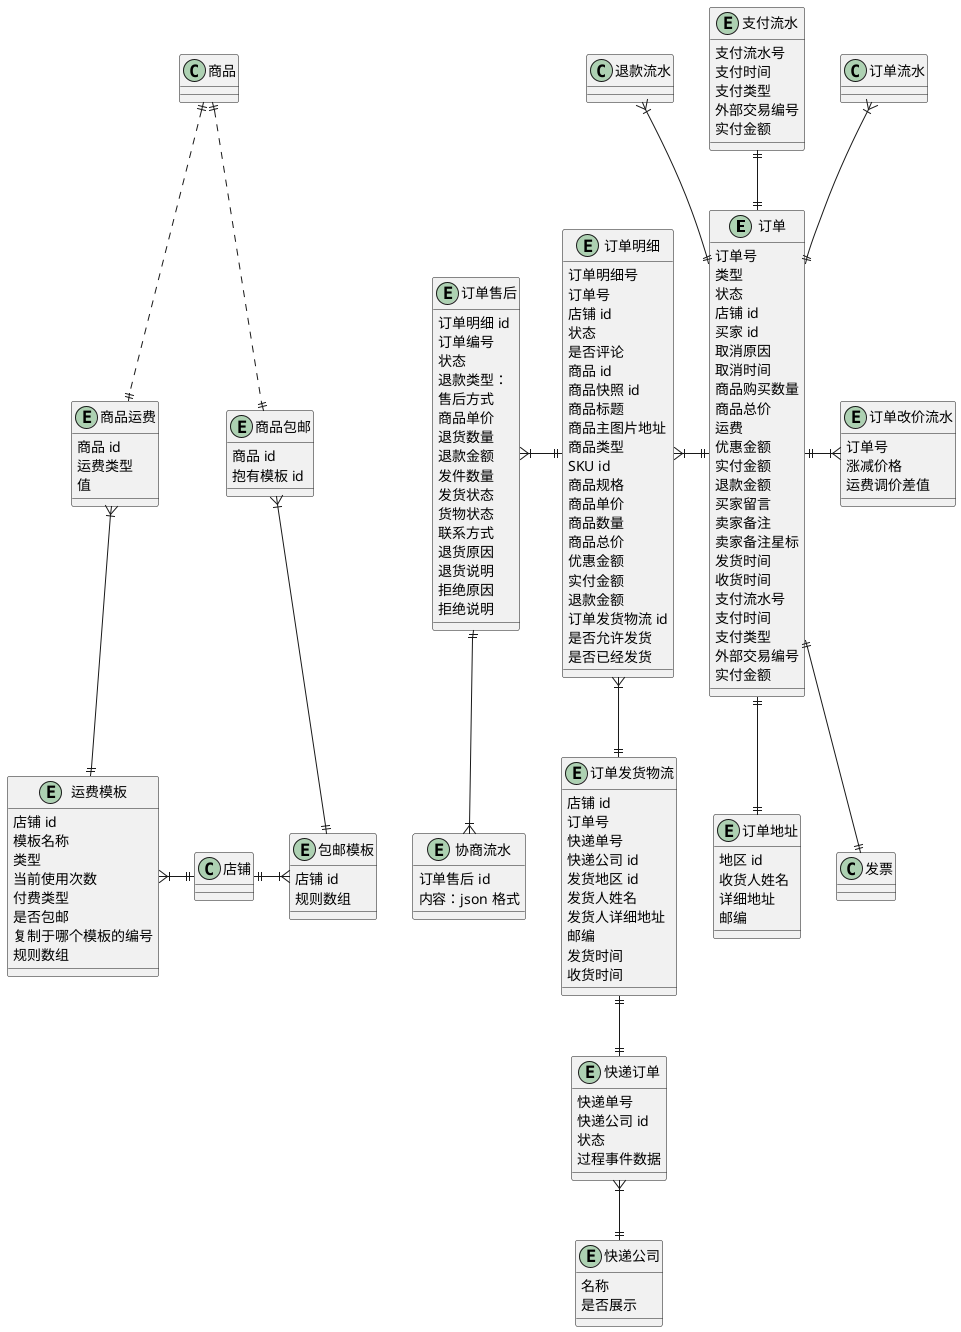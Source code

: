 @startuml 订单UML

' ==================== 订单 ====================
entity 订单 {
    订单号
    ' 普通/拼团/代付/送礼/社区团购/海淘/秒杀
    类型
    ' 待付款/待发货/待收货/已完成/已关闭
    状态
    店铺 id
    买家 id
    ' 1-超时未支付
    ' 2-退款关闭
    ' 4-买家取消
    ' 15-已通过货到付款交易
    ' 无法联系上买家
    ' 买家误拍/重拍
    ' 缺货
    ' ......
    取消原因
    取消时间
    ' 明细数量之和
    商品购买数量
    ' 明细求和
    商品总价
    ' 明细运费价格求和
    运费
    ' 优惠券
    优惠金额
    ' 商品总价 + 运费 - 优惠金额 + 涨价或减价
    实付金额
    退款金额
    买家留言
    卖家备注
    卖家备注星标
    ' 全部发货后填写
    发货时间
    ' 全部收货后填写
    收货时间
    ' 冗余支付流水
    支付流水号
    支付时间
    支付类型
    外部交易编号
    实付金额
}
entity 订单明细 {
    订单明细号
    订单号
    店铺 id
    ' 待付款/待发货/待收货/已完成/已关闭
    状态
    是否评论
    商品 id
    商品快照 id
    ' 冗余商品字段
    商品标题
    ' 冗余商品字段
    商品主图片地址
    ' 冗余商品字段
    商品类型
    SKU id
    ' json
    商品规格
    商品单价
    商品数量
    ' 单价 * 数量
    商品总价
    优惠金额
    ' 商品总价 - 优惠金额
    实付金额
    退款金额
    订单发货物流 id
    是否允许发货
    是否已经发货
}
entity 订单改价流水 {
    订单号
    涨减价格
    运费调价差值
}
entity 订单地址 {
    ' 用户地址从复制得到
    地区 id
    收货人姓名
    详细地址
    邮编
}
entity 支付流水 {
    支付流水号
    支付时间
    '   1-WEIXIN (微信自有支付)
    '   2-WEIXIN_DAIXIAO (微信代销支付)
    '   3-ALIPAY (支付宝支付)
    '   4-BANKCARDPAY (银行卡支付)
    '   5-PEERPAY (代付)
    '   6-CODPAY (货到付款)
    '   7-BAIDUPAY (百度钱包支付)
    '   8-PRESENTTAKE (直接领取赠品)
    '   9-COUPONPAY（优惠券/码全额抵扣)
    '   10-BULKPURCHASE（来自分销商的采购)
    '   11-MERGEDPAY (合并付货款)
    '   12-ECARD（有赞E卡支付)
    '   13-PREPAIDCARD (储值卡支付)
    '   14-MARKPAY （标记支付）
    '   15-OFCASH (现金支付)
    支付类型
    ' 如果支付方式是微信支付，就是财付通的交易单号
    外部交易编号
    实付金额
}

订单 ||-l-|{ 订单明细
订单 ||-u-|{ 订单流水
订单 ||--|| 发票
订单 ||--|| 订单地址
订单 ||-|{ 订单改价流水
订单 ||-u-|| 支付流水
订单 ||-u-|{ 退款流水


' ==================== 物流 ====================
entity 订单发货物流 {
    店铺 id
    订单号
    快递单号
    快递公司 id
    发货地区 id
    发货人姓名
    发货人详细地址
    邮编
    发货时间
    收货时间
}
entity 快递订单 {
    ' 定时任务同步快递信息
    快递单号
    快递公司 id
    ' 0：在途，即货物处于运输过程中；
    ' 1：揽件，货物已由快递公司揽收并且产生了第一条跟踪信息；
    ' 2：疑难，货物寄送过程出了问题；
    ' 3：签收，收件人已签收；
    ' 4：退签，即货物由于用户拒签、超区等原因退回，而且发件人已经签收；
    ' 5：派件，即快递正在进行同城派件；
    ' 6：退回，货物正处于退回发件人的途中；
    状态
    ' [{时间, 状态, 描述}]
    过程事件数据
}
entity 快递公司 {
    名称
    是否展示
}

订单明细 }|--|| 订单发货物流
订单发货物流 ||--|| 快递订单
快递订单 }|--|| 快递公司


' ==================== 售后 ====================
entity 订单售后 {
    订单明细 id
    订单编号
    ' 待卖家审核
    ' 待买家发货
    ' 待卖家收货
    ' 待买家收货
    ' 售后成功
    ' 卖家拒绝售后
    ' 卖家拒绝收货
    ' 售后关闭
    状态
    ' 售中退款/售后退款
    退款类型：
    ' 未介入/介入中/介入结束
    ' 客服介入状态
    ' 仅退款/退货退款/换货
    售后方式
    商品单价
    退货数量
    退款金额
    发件数量
    ' 未发货/已发货
    发货状态
    ' /已收到货
    货物状态
    联系方式
    退货原因
    退货说明
    拒绝原因
    拒绝说明
}
entity 协商流水 {
    订单售后 id
    内容：json 格式
}

订单明细 ||-l-|{ 订单售后
订单售后 ||--|{ 协商流水


' ==================== 运费模版 ====================
entity 运费模板 {
    店铺 id
    模板名称
    ' 按件/按重量
    类型
    ' 当使用次数大于零，不能删除
    当前使用次数
    ' 1-买家付费
    ' 2-卖家付费
    付费类型
    ' 0-否
    ' 1-是
    ' 2-部分
    是否包邮
    复制于哪个模板的编号
    ' [{
    '   地区 id:[],
    '   首件数:'',
    '   首件运费:'',
    '   续件数:'',
    '   续件运费:''
    ' }]
    规则数组
}
entity 商品运费 {
    商品 id
    ' 统一运费/运费模板
    运费类型
    ' 运费/运费模版id
    值
}

运费模板 ||-u-|{ 商品运费
商品运费 ||.u.|| 商品
运费模板 }|-r-|| 店铺


' ==================== 包邮模板 ====================
entity 商品包邮 {
    商品 id
    抱有模板 id
}
entity 包邮模板 {
    店铺 id
    ' [{
    '   地区 id:[],
    '   截单时间:'',
    '   时效:''
    ' }]
    规则数组
}

包邮模板 ||-u-|{ 商品包邮
商品包邮 ||.u.|| 商品
包邮模板 }|-l-|| 店铺

@enduml